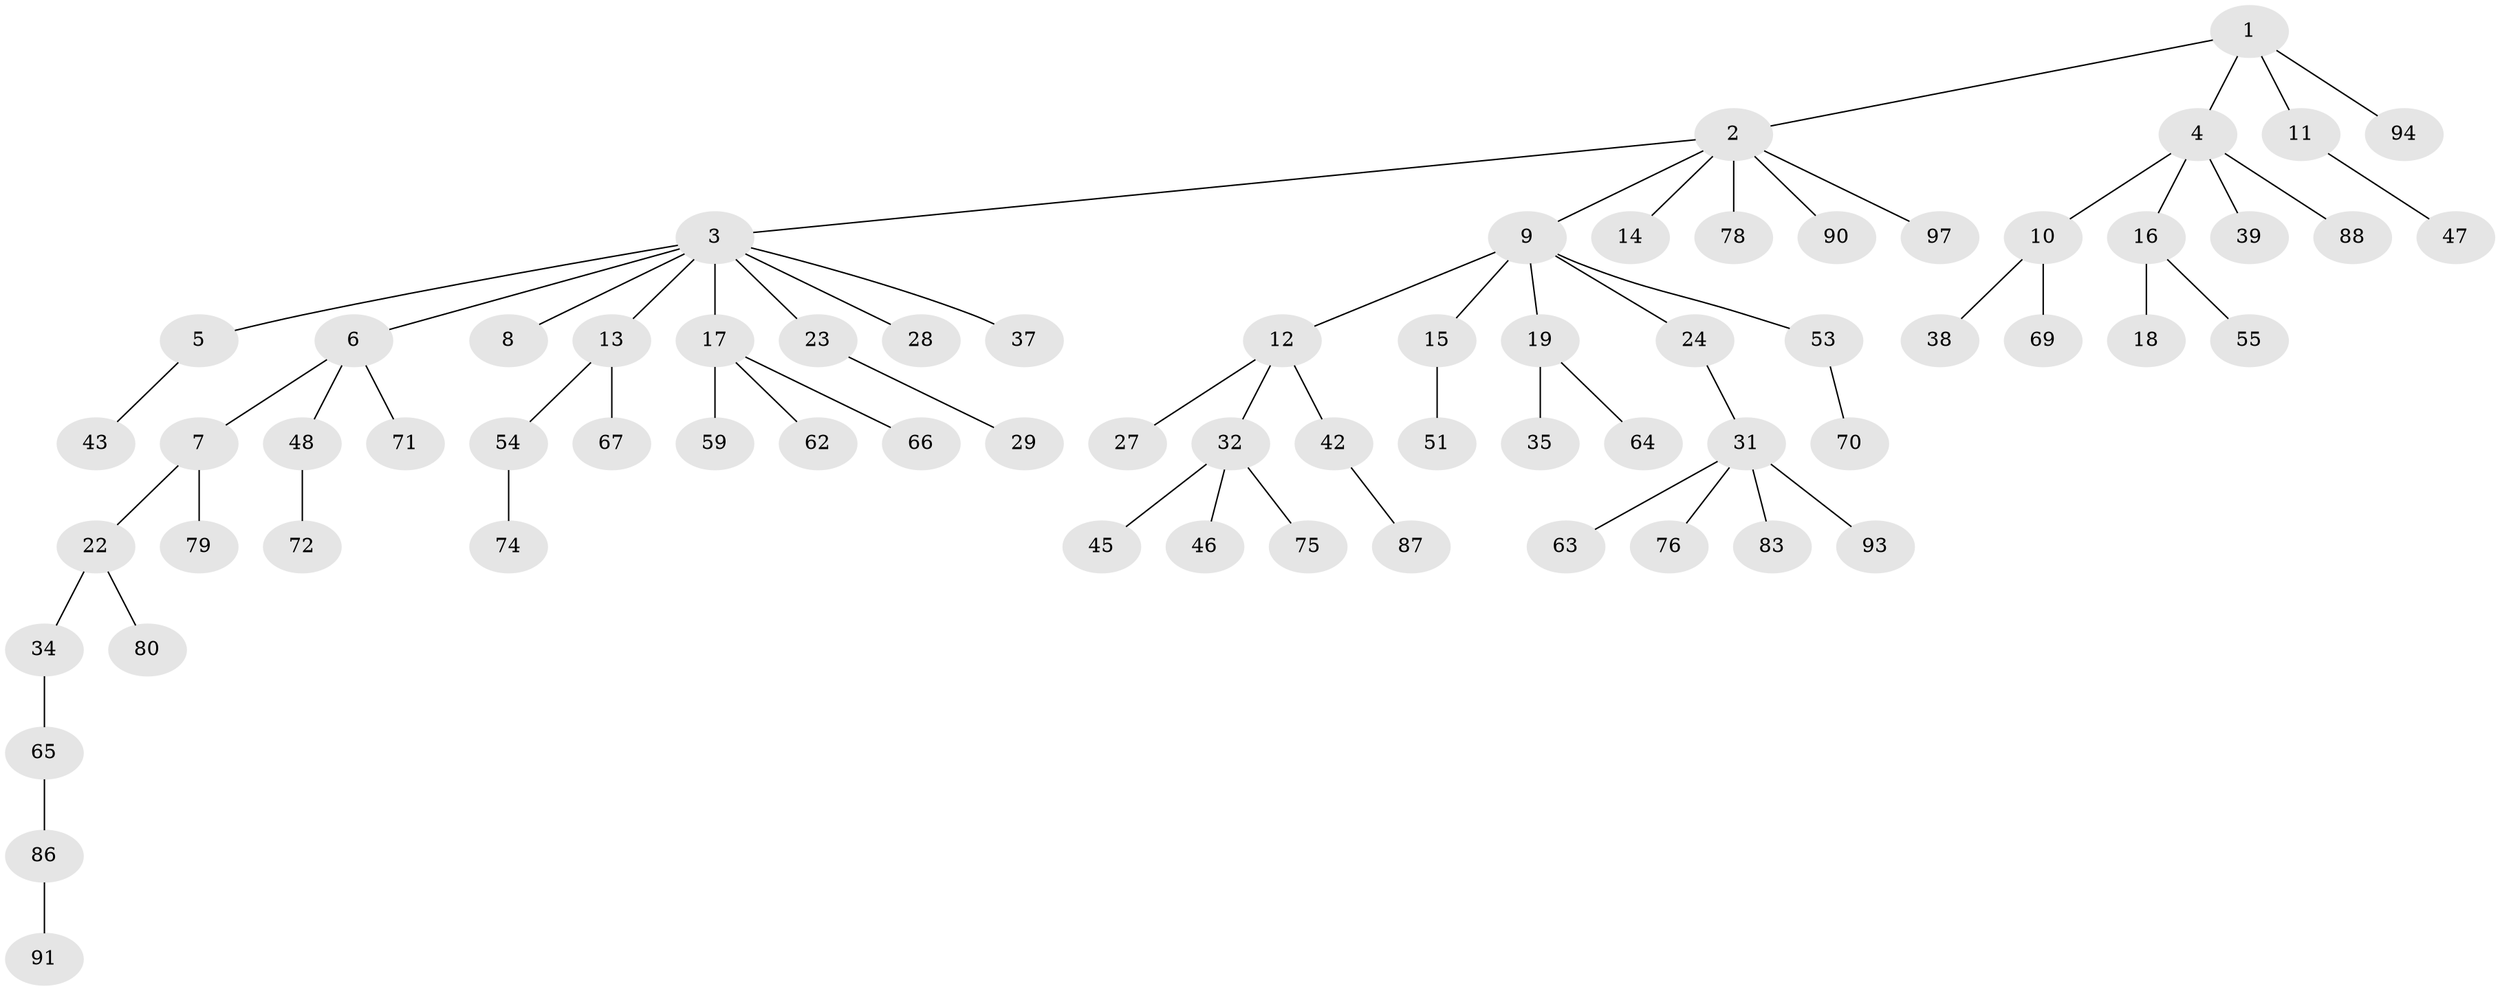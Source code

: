 // original degree distribution, {4: 0.05102040816326531, 7: 0.01020408163265306, 9: 0.01020408163265306, 5: 0.02040816326530612, 2: 0.2653061224489796, 3: 0.14285714285714285, 1: 0.4897959183673469, 6: 0.01020408163265306}
// Generated by graph-tools (version 1.1) at 2025/11/02/27/25 16:11:27]
// undirected, 68 vertices, 67 edges
graph export_dot {
graph [start="1"]
  node [color=gray90,style=filled];
  1 [super="+49"];
  2 [super="+77"];
  3 [super="+30"];
  4 [super="+61"];
  5;
  6 [super="+41"];
  7;
  8;
  9 [super="+52"];
  10 [super="+20"];
  11 [super="+25"];
  12 [super="+26"];
  13 [super="+44"];
  14;
  15;
  16 [super="+21"];
  17 [super="+36"];
  18;
  19;
  22 [super="+58"];
  23;
  24 [super="+33"];
  27;
  28;
  29;
  31 [super="+57"];
  32 [super="+40"];
  34;
  35;
  37 [super="+56"];
  38 [super="+85"];
  39 [super="+60"];
  42;
  43 [super="+95"];
  45 [super="+68"];
  46;
  47 [super="+50"];
  48;
  51 [super="+98"];
  53 [super="+82"];
  54 [super="+81"];
  55;
  59 [super="+73"];
  62;
  63;
  64;
  65;
  66;
  67;
  69;
  70;
  71;
  72;
  74 [super="+89"];
  75;
  76;
  78;
  79 [super="+92"];
  80;
  83 [super="+84"];
  86 [super="+96"];
  87;
  88;
  90;
  91;
  93;
  94;
  97;
  1 -- 2;
  1 -- 4;
  1 -- 11;
  1 -- 94;
  2 -- 3;
  2 -- 9;
  2 -- 14;
  2 -- 90;
  2 -- 97;
  2 -- 78;
  3 -- 5;
  3 -- 6;
  3 -- 8;
  3 -- 13;
  3 -- 17;
  3 -- 23;
  3 -- 28;
  3 -- 37;
  4 -- 10;
  4 -- 16;
  4 -- 39;
  4 -- 88;
  5 -- 43;
  6 -- 7;
  6 -- 48;
  6 -- 71;
  7 -- 22;
  7 -- 79;
  9 -- 12;
  9 -- 15;
  9 -- 19;
  9 -- 24;
  9 -- 53;
  10 -- 69;
  10 -- 38;
  11 -- 47;
  12 -- 27;
  12 -- 32;
  12 -- 42;
  13 -- 67;
  13 -- 54;
  15 -- 51;
  16 -- 18;
  16 -- 55;
  17 -- 66;
  17 -- 59;
  17 -- 62;
  19 -- 35;
  19 -- 64;
  22 -- 34;
  22 -- 80;
  23 -- 29;
  24 -- 31;
  31 -- 63;
  31 -- 83;
  31 -- 76;
  31 -- 93;
  32 -- 45;
  32 -- 75;
  32 -- 46;
  34 -- 65;
  42 -- 87;
  48 -- 72;
  53 -- 70;
  54 -- 74;
  65 -- 86;
  86 -- 91;
}
